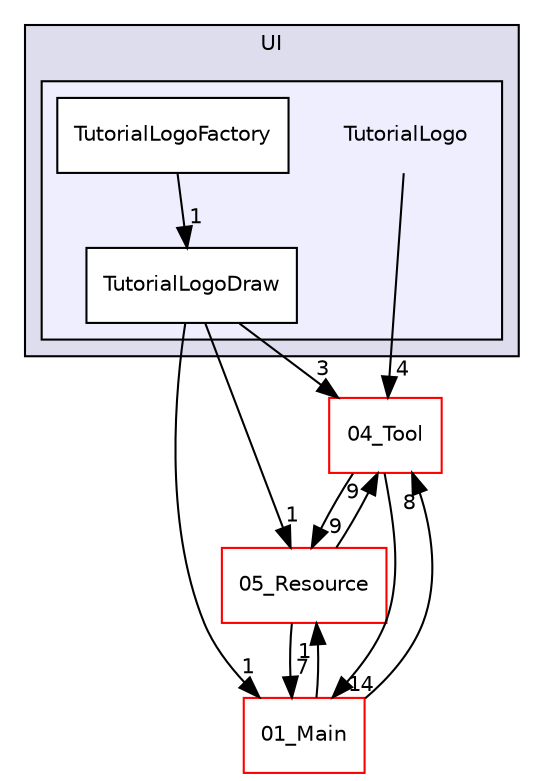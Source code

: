 digraph "C:/HAL/PG関係/03_作成プログラム/03_HAL授業/就職作品/Project/source/03_Object/2D/UI/TutorialLogo" {
  compound=true
  node [ fontsize="10", fontname="Helvetica"];
  edge [ labelfontsize="10", labelfontname="Helvetica"];
  subgraph clusterdir_ff402b2aefec1efb71a201303f0e2667 {
    graph [ bgcolor="#ddddee", pencolor="black", label="UI" fontname="Helvetica", fontsize="10", URL="dir_ff402b2aefec1efb71a201303f0e2667.html"]
  subgraph clusterdir_b0977381902344801aa6e74ad6331c4e {
    graph [ bgcolor="#eeeeff", pencolor="black", label="" URL="dir_b0977381902344801aa6e74ad6331c4e.html"];
    dir_b0977381902344801aa6e74ad6331c4e [shape=plaintext label="TutorialLogo"];
    dir_e0246ec2c624ae8e5baefce7765134eb [shape=box label="TutorialLogoDraw" color="black" fillcolor="white" style="filled" URL="dir_e0246ec2c624ae8e5baefce7765134eb.html"];
    dir_ee4ffa06493c2dc44d30838a6c468b42 [shape=box label="TutorialLogoFactory" color="black" fillcolor="white" style="filled" URL="dir_ee4ffa06493c2dc44d30838a6c468b42.html"];
  }
  }
  dir_6e58c436369e4a795ef16d3c489c4702 [shape=box label="05_Resource" fillcolor="white" style="filled" color="red" URL="dir_6e58c436369e4a795ef16d3c489c4702.html"];
  dir_b2ee2f4b37d8460d9f5246ffd8c74e11 [shape=box label="01_Main" fillcolor="white" style="filled" color="red" URL="dir_b2ee2f4b37d8460d9f5246ffd8c74e11.html"];
  dir_48bb4aacea20c6a8378e1408d864b090 [shape=box label="04_Tool" fillcolor="white" style="filled" color="red" URL="dir_48bb4aacea20c6a8378e1408d864b090.html"];
  dir_b0977381902344801aa6e74ad6331c4e->dir_48bb4aacea20c6a8378e1408d864b090 [headlabel="4", labeldistance=1.5 headhref="dir_000047_000080.html"];
  dir_ee4ffa06493c2dc44d30838a6c468b42->dir_e0246ec2c624ae8e5baefce7765134eb [headlabel="1", labeldistance=1.5 headhref="dir_000049_000048.html"];
  dir_6e58c436369e4a795ef16d3c489c4702->dir_b2ee2f4b37d8460d9f5246ffd8c74e11 [headlabel="7", labeldistance=1.5 headhref="dir_000158_000001.html"];
  dir_6e58c436369e4a795ef16d3c489c4702->dir_48bb4aacea20c6a8378e1408d864b090 [headlabel="9", labeldistance=1.5 headhref="dir_000158_000080.html"];
  dir_b2ee2f4b37d8460d9f5246ffd8c74e11->dir_6e58c436369e4a795ef16d3c489c4702 [headlabel="1", labeldistance=1.5 headhref="dir_000001_000158.html"];
  dir_b2ee2f4b37d8460d9f5246ffd8c74e11->dir_48bb4aacea20c6a8378e1408d864b090 [headlabel="8", labeldistance=1.5 headhref="dir_000001_000080.html"];
  dir_48bb4aacea20c6a8378e1408d864b090->dir_6e58c436369e4a795ef16d3c489c4702 [headlabel="9", labeldistance=1.5 headhref="dir_000080_000158.html"];
  dir_48bb4aacea20c6a8378e1408d864b090->dir_b2ee2f4b37d8460d9f5246ffd8c74e11 [headlabel="14", labeldistance=1.5 headhref="dir_000080_000001.html"];
  dir_e0246ec2c624ae8e5baefce7765134eb->dir_6e58c436369e4a795ef16d3c489c4702 [headlabel="1", labeldistance=1.5 headhref="dir_000048_000158.html"];
  dir_e0246ec2c624ae8e5baefce7765134eb->dir_b2ee2f4b37d8460d9f5246ffd8c74e11 [headlabel="1", labeldistance=1.5 headhref="dir_000048_000001.html"];
  dir_e0246ec2c624ae8e5baefce7765134eb->dir_48bb4aacea20c6a8378e1408d864b090 [headlabel="3", labeldistance=1.5 headhref="dir_000048_000080.html"];
}
